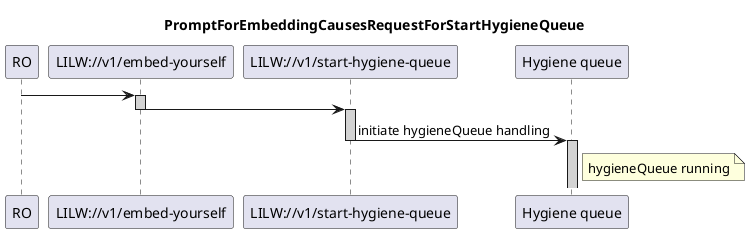 
@startuml im000_embedCausesQueueStart

title PromptForEmbeddingCausesRequestForStartHygieneQueue

participant "RO" as RO
participant "LILW://v1/embed-yourself" as LILW_embedYourself
participant "LILW://v1/start-hygiene-queue" as LILW_startQueue
participant "Hygiene queue" as LILW_hygieneQueue

RO -> LILW_embedYourself
activate LILW_embedYourself #LightGrey

LILW_embedYourself -> LILW_startQueue
deactivate LILW_embedYourself
activate LILW_startQueue #LightGrey


LILW_startQueue -> LILW_hygieneQueue : initiate hygieneQueue handling
deactivate LILW_startQueue #LightGrey
activate LILW_hygieneQueue #LightGrey
note right of LILW_hygieneQueue: hygieneQueue running

@enduml
